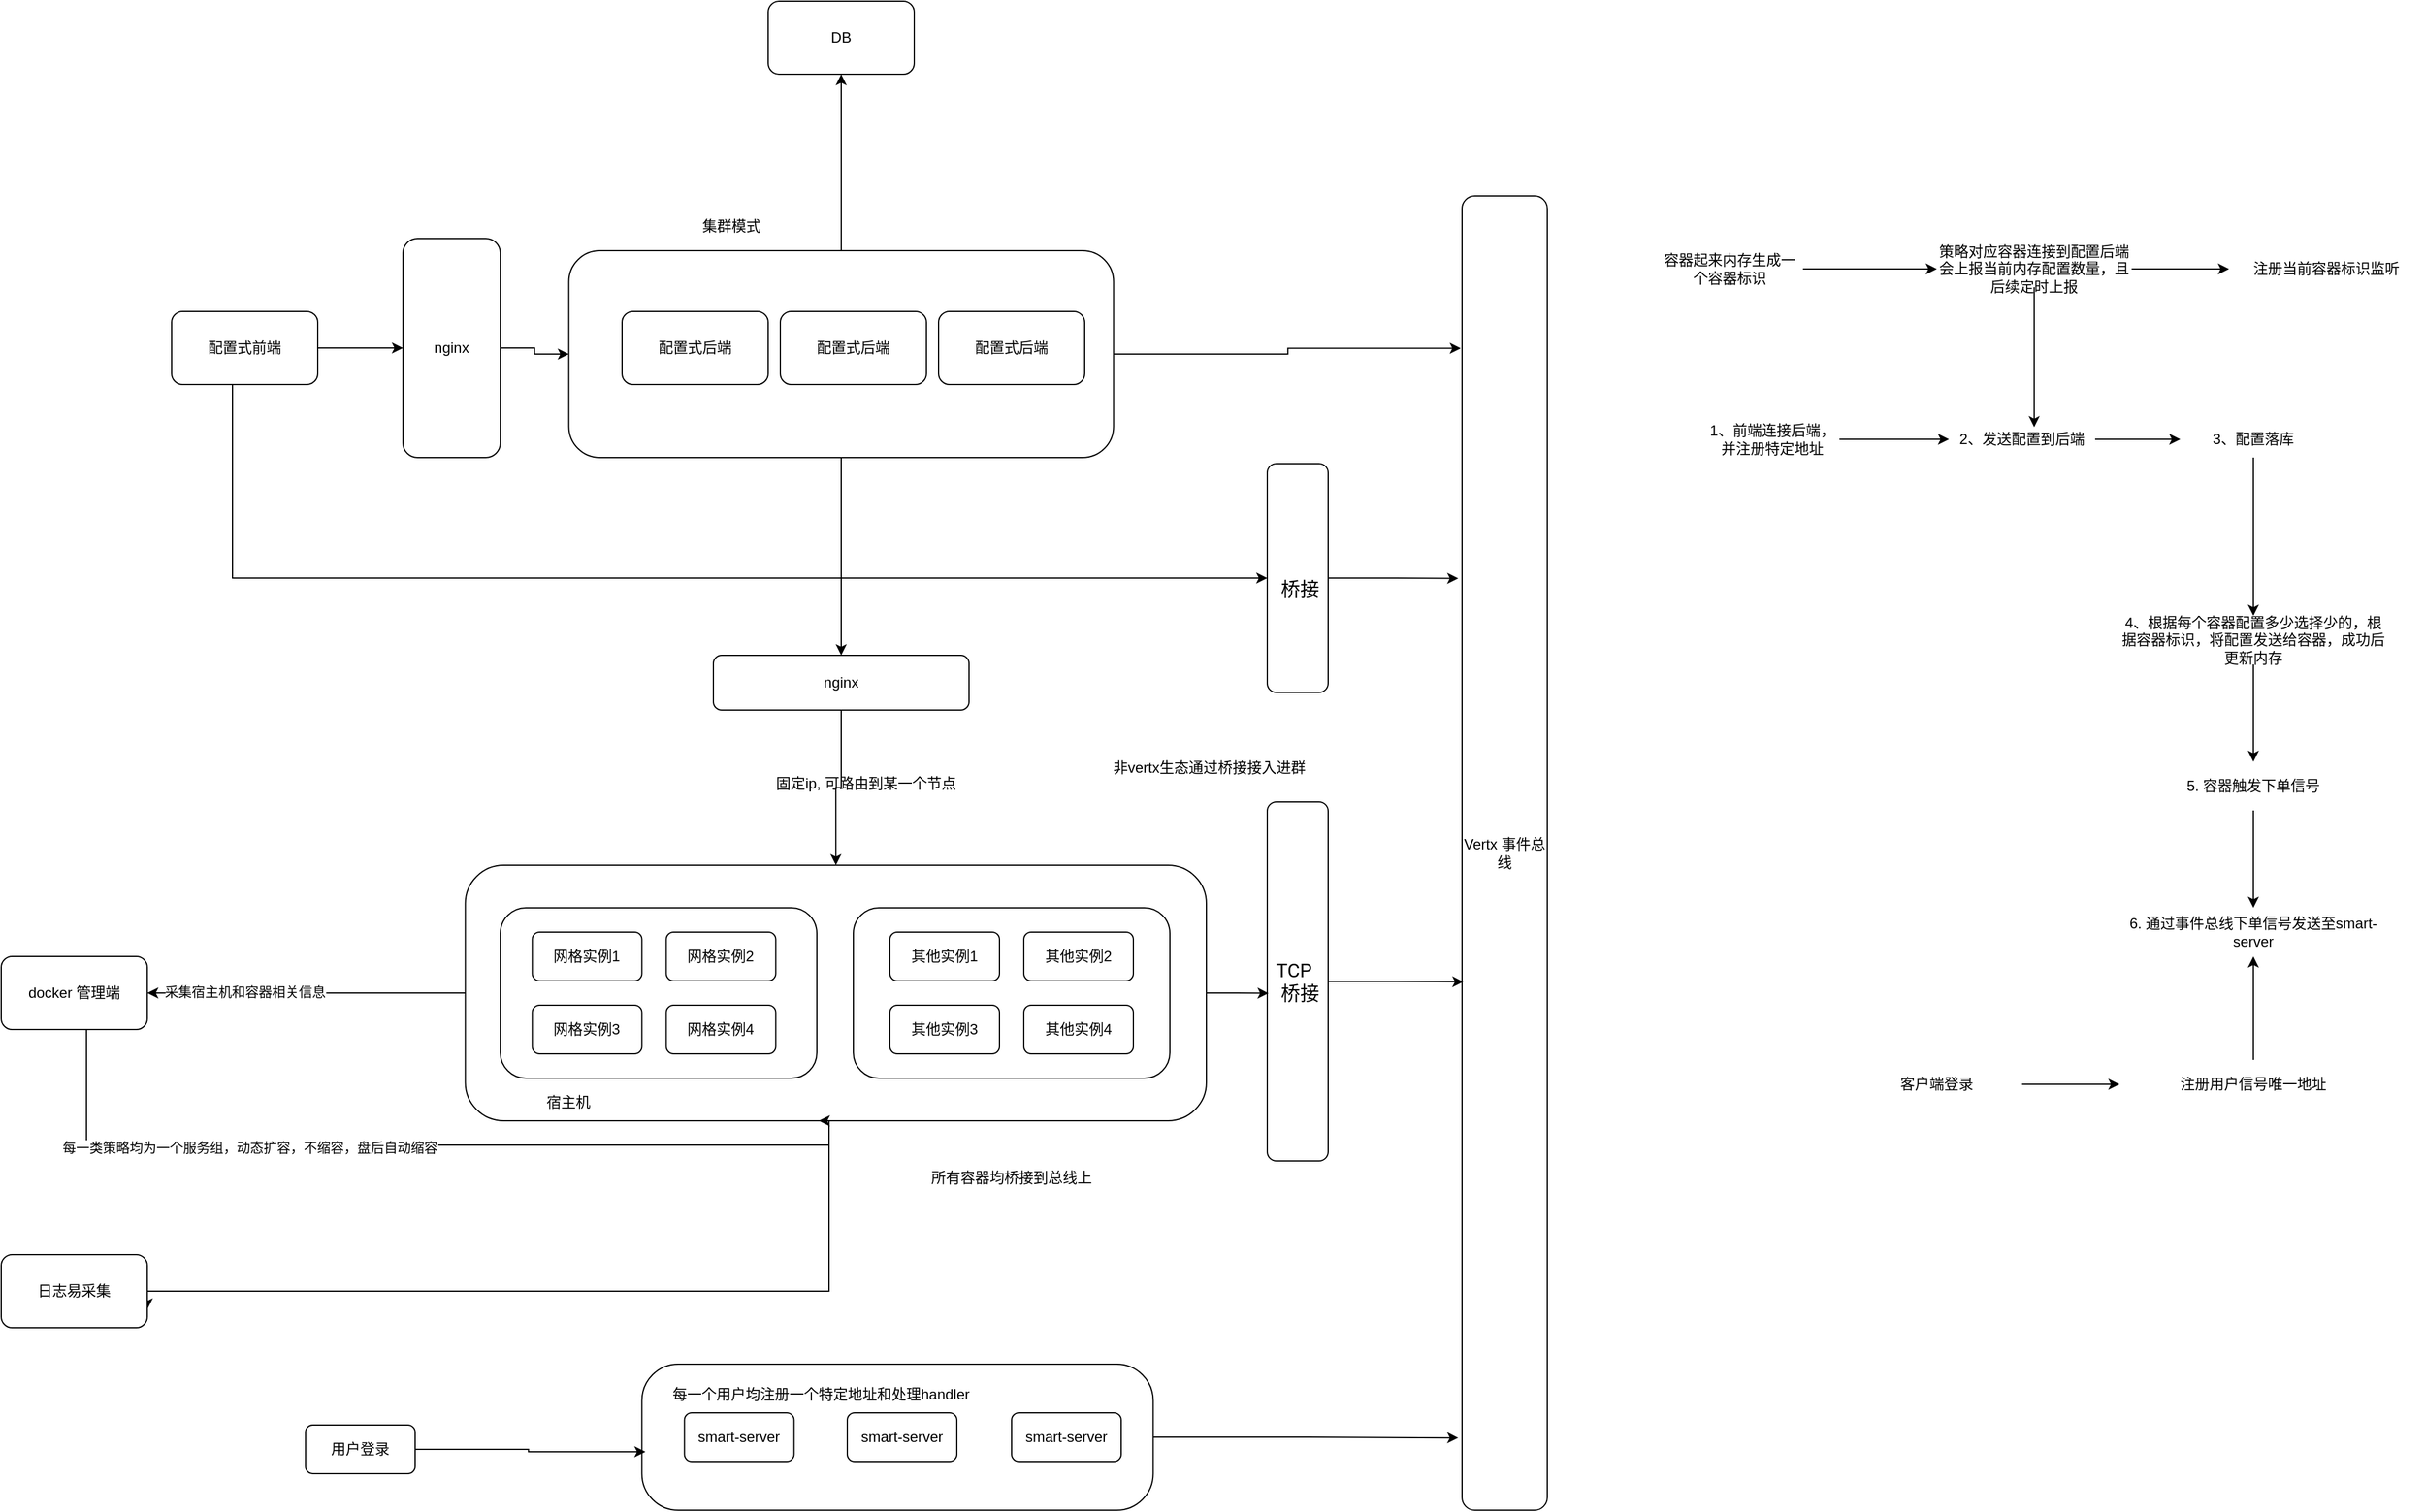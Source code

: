 <mxfile version="27.0.9">
  <diagram name="第 1 页" id="DatRSqzjEj-4WdcJNuNi">
    <mxGraphModel dx="2952" dy="1048" grid="1" gridSize="10" guides="1" tooltips="1" connect="1" arrows="1" fold="1" page="1" pageScale="1" pageWidth="1169" pageHeight="827" math="0" shadow="0">
      <root>
        <mxCell id="0" />
        <mxCell id="1" parent="0" />
        <mxCell id="C7FglE39jfFMQdv53OMV-79" value="" style="rounded=1;whiteSpace=wrap;html=1;arcSize=25;" vertex="1" parent="1">
          <mxGeometry x="416.25" y="1230" width="420" height="120" as="geometry" />
        </mxCell>
        <mxCell id="C7FglE39jfFMQdv53OMV-67" style="edgeStyle=orthogonalEdgeStyle;rounded=0;orthogonalLoop=1;jettySize=auto;html=1;entryX=1;entryY=0.5;entryDx=0;entryDy=0;" edge="1" parent="1" source="C7FglE39jfFMQdv53OMV-36" target="C7FglE39jfFMQdv53OMV-66">
          <mxGeometry relative="1" as="geometry" />
        </mxCell>
        <mxCell id="C7FglE39jfFMQdv53OMV-69" value="采集宿主机和容器相关信息" style="edgeLabel;html=1;align=center;verticalAlign=middle;resizable=0;points=[];" vertex="1" connectable="0" parent="C7FglE39jfFMQdv53OMV-67">
          <mxGeometry x="0.395" y="-1" relative="1" as="geometry">
            <mxPoint as="offset" />
          </mxGeometry>
        </mxCell>
        <mxCell id="C7FglE39jfFMQdv53OMV-103" style="edgeStyle=orthogonalEdgeStyle;rounded=0;orthogonalLoop=1;jettySize=auto;html=1;entryX=1;entryY=0.75;entryDx=0;entryDy=0;" edge="1" parent="1" source="C7FglE39jfFMQdv53OMV-36" target="C7FglE39jfFMQdv53OMV-101">
          <mxGeometry relative="1" as="geometry">
            <Array as="points">
              <mxPoint x="570" y="1170" />
              <mxPoint x="10" y="1170" />
            </Array>
          </mxGeometry>
        </mxCell>
        <mxCell id="C7FglE39jfFMQdv53OMV-36" value="" style="rounded=1;whiteSpace=wrap;html=1;" vertex="1" parent="1">
          <mxGeometry x="271.25" y="820" width="608.75" height="210" as="geometry" />
        </mxCell>
        <mxCell id="C7FglE39jfFMQdv53OMV-16" style="edgeStyle=orthogonalEdgeStyle;rounded=0;orthogonalLoop=1;jettySize=auto;html=1;" edge="1" parent="1" source="C7FglE39jfFMQdv53OMV-4" target="C7FglE39jfFMQdv53OMV-15">
          <mxGeometry relative="1" as="geometry" />
        </mxCell>
        <mxCell id="C7FglE39jfFMQdv53OMV-44" style="edgeStyle=orthogonalEdgeStyle;rounded=0;orthogonalLoop=1;jettySize=auto;html=1;exitX=0.5;exitY=1;exitDx=0;exitDy=0;" edge="1" parent="1" source="C7FglE39jfFMQdv53OMV-4" target="C7FglE39jfFMQdv53OMV-40">
          <mxGeometry relative="1" as="geometry" />
        </mxCell>
        <mxCell id="C7FglE39jfFMQdv53OMV-4" value="" style="rounded=1;whiteSpace=wrap;html=1;" vertex="1" parent="1">
          <mxGeometry x="356.25" y="315" width="447.5" height="170" as="geometry" />
        </mxCell>
        <mxCell id="C7FglE39jfFMQdv53OMV-11" style="edgeStyle=orthogonalEdgeStyle;rounded=0;orthogonalLoop=1;jettySize=auto;html=1;" edge="1" parent="1" source="C7FglE39jfFMQdv53OMV-1" target="C7FglE39jfFMQdv53OMV-10">
          <mxGeometry relative="1" as="geometry" />
        </mxCell>
        <mxCell id="C7FglE39jfFMQdv53OMV-98" style="edgeStyle=orthogonalEdgeStyle;rounded=0;orthogonalLoop=1;jettySize=auto;html=1;entryX=0;entryY=0.5;entryDx=0;entryDy=0;" edge="1" parent="1" source="C7FglE39jfFMQdv53OMV-1" target="C7FglE39jfFMQdv53OMV-97">
          <mxGeometry relative="1" as="geometry">
            <Array as="points">
              <mxPoint x="80" y="584" />
            </Array>
          </mxGeometry>
        </mxCell>
        <mxCell id="C7FglE39jfFMQdv53OMV-1" value="配置式前端" style="rounded=1;whiteSpace=wrap;html=1;" vertex="1" parent="1">
          <mxGeometry x="30" y="365" width="120" height="60" as="geometry" />
        </mxCell>
        <mxCell id="C7FglE39jfFMQdv53OMV-2" value="配置式后端" style="rounded=1;whiteSpace=wrap;html=1;" vertex="1" parent="1">
          <mxGeometry x="400" y="365" width="120" height="60" as="geometry" />
        </mxCell>
        <mxCell id="C7FglE39jfFMQdv53OMV-3" value="配置式后端" style="rounded=1;whiteSpace=wrap;html=1;" vertex="1" parent="1">
          <mxGeometry x="530" y="365" width="120" height="60" as="geometry" />
        </mxCell>
        <mxCell id="C7FglE39jfFMQdv53OMV-5" value="" style="rounded=1;whiteSpace=wrap;html=1;" vertex="1" parent="1">
          <mxGeometry x="300" y="855" width="260" height="140" as="geometry" />
        </mxCell>
        <mxCell id="C7FglE39jfFMQdv53OMV-6" value="网格实例1" style="rounded=1;whiteSpace=wrap;html=1;" vertex="1" parent="1">
          <mxGeometry x="326.25" y="875" width="90" height="40" as="geometry" />
        </mxCell>
        <mxCell id="C7FglE39jfFMQdv53OMV-7" value="网格实例2" style="rounded=1;whiteSpace=wrap;html=1;" vertex="1" parent="1">
          <mxGeometry x="436.25" y="875" width="90" height="40" as="geometry" />
        </mxCell>
        <mxCell id="C7FglE39jfFMQdv53OMV-8" value="网格实例3" style="rounded=1;whiteSpace=wrap;html=1;" vertex="1" parent="1">
          <mxGeometry x="326.25" y="935" width="90" height="40" as="geometry" />
        </mxCell>
        <mxCell id="C7FglE39jfFMQdv53OMV-9" value="网格实例4" style="rounded=1;whiteSpace=wrap;html=1;" vertex="1" parent="1">
          <mxGeometry x="436.25" y="935" width="90" height="40" as="geometry" />
        </mxCell>
        <mxCell id="C7FglE39jfFMQdv53OMV-12" style="edgeStyle=orthogonalEdgeStyle;rounded=0;orthogonalLoop=1;jettySize=auto;html=1;entryX=0;entryY=0.5;entryDx=0;entryDy=0;" edge="1" parent="1" source="C7FglE39jfFMQdv53OMV-10" target="C7FglE39jfFMQdv53OMV-4">
          <mxGeometry relative="1" as="geometry" />
        </mxCell>
        <mxCell id="C7FglE39jfFMQdv53OMV-10" value="nginx" style="rounded=1;whiteSpace=wrap;html=1;" vertex="1" parent="1">
          <mxGeometry x="220" y="305" width="80" height="180" as="geometry" />
        </mxCell>
        <mxCell id="C7FglE39jfFMQdv53OMV-13" value="集群模式" style="text;html=1;align=center;verticalAlign=middle;whiteSpace=wrap;rounded=0;" vertex="1" parent="1">
          <mxGeometry x="460" y="280" width="60" height="30" as="geometry" />
        </mxCell>
        <mxCell id="C7FglE39jfFMQdv53OMV-15" value="DB" style="rounded=1;whiteSpace=wrap;html=1;" vertex="1" parent="1">
          <mxGeometry x="520" y="110" width="120" height="60" as="geometry" />
        </mxCell>
        <mxCell id="C7FglE39jfFMQdv53OMV-17" value="Vertx 事件总线" style="rounded=1;whiteSpace=wrap;html=1;" vertex="1" parent="1">
          <mxGeometry x="1090" y="270" width="70" height="1080" as="geometry" />
        </mxCell>
        <mxCell id="C7FglE39jfFMQdv53OMV-18" value="配置式后端" style="rounded=1;whiteSpace=wrap;html=1;" vertex="1" parent="1">
          <mxGeometry x="660" y="365" width="120" height="60" as="geometry" />
        </mxCell>
        <mxCell id="C7FglE39jfFMQdv53OMV-20" value="" style="rounded=1;whiteSpace=wrap;html=1;" vertex="1" parent="1">
          <mxGeometry x="590" y="855" width="260" height="140" as="geometry" />
        </mxCell>
        <mxCell id="C7FglE39jfFMQdv53OMV-21" value="其他实例1" style="rounded=1;whiteSpace=wrap;html=1;" vertex="1" parent="1">
          <mxGeometry x="620" y="875" width="90" height="40" as="geometry" />
        </mxCell>
        <mxCell id="C7FglE39jfFMQdv53OMV-22" value="其他实例2" style="rounded=1;whiteSpace=wrap;html=1;" vertex="1" parent="1">
          <mxGeometry x="730" y="875" width="90" height="40" as="geometry" />
        </mxCell>
        <mxCell id="C7FglE39jfFMQdv53OMV-23" value="其他实例3" style="rounded=1;whiteSpace=wrap;html=1;" vertex="1" parent="1">
          <mxGeometry x="620" y="935" width="90" height="40" as="geometry" />
        </mxCell>
        <mxCell id="C7FglE39jfFMQdv53OMV-24" value="其他实例4" style="rounded=1;whiteSpace=wrap;html=1;" vertex="1" parent="1">
          <mxGeometry x="730" y="935" width="90" height="40" as="geometry" />
        </mxCell>
        <mxCell id="C7FglE39jfFMQdv53OMV-28" value="&lt;div style=&quot;--tw-border-spacing-x: 0; --tw-border-spacing-y: 0; --tw-translate-x: 0; --tw-translate-y: 0; --tw-rotate: 0; --tw-skew-x: 0; --tw-skew-y: 0; --tw-scale-x: 1; --tw-scale-y: 1; --tw-pan-x: ; --tw-pan-y: ; --tw-pinch-zoom: ; --tw-scroll-snap-strictness: proximity; --tw-gradient-from-position: ; --tw-gradient-via-position: ; --tw-gradient-to-position: ; --tw-ordinal: ; --tw-slashed-zero: ; --tw-numeric-figure: ; --tw-numeric-spacing: ; --tw-numeric-fraction: ; --tw-ring-inset: ; --tw-ring-offset-width: 0px; --tw-ring-offset-color: light-dark(#fff, #000000); --tw-ring-color: light-dark(rgba(59,130,246,.5), #4c89ec); --tw-ring-offset-shadow: 0 0 #0000; --tw-ring-shadow: 0 0 #0000; --tw-shadow: 0 0 #0000; --tw-shadow-colored: 0 0 #0000; --tw-blur: ; --tw-brightness: ; --tw-contrast: ; --tw-grayscale: ; --tw-hue-rotate: ; --tw-invert: ; --tw-saturate: ; --tw-sepia: ; --tw-drop-shadow: ; --tw-backdrop-blur: ; --tw-backdrop-brightness: ; --tw-backdrop-contrast: ; --tw-backdrop-grayscale: ; --tw-backdrop-hue-rotate: ; --tw-backdrop-invert: ; --tw-backdrop-opacity: ; --tw-backdrop-saturate: ; --tw-backdrop-sepia: ; --tw-contain-size: ; --tw-contain-layout: ; --tw-contain-paint: ; --tw-contain-style: ; box-sizing: border-box; border: 0px solid; text-decoration: inherit; display: inline-flex; flex-flow: wrap; align-items: center; gap: 0.5rem; font-family: __Roboto_5fd90a, __Roboto_Fallback_5fd90a, Roboto, ui-sans-serif, system-ui, -apple-system, BlinkMacSystemFont, &amp;quot;Segoe UI&amp;quot;, &amp;quot;Helvetica Neue&amp;quot;, Arial, &amp;quot;Noto Sans&amp;quot;, sans-serif, &amp;quot;Apple Color Emoji&amp;quot;, &amp;quot;Segoe UI Emoji&amp;quot;, &amp;quot;Segoe UI Symbol&amp;quot;, &amp;quot;Noto Color Emoji&amp;quot;; font-size: 15.75px; text-align: left; background-color: light-dark(rgb(255, 255, 255), rgb(18, 18, 18));&quot;&gt;TCP&lt;br&gt;&amp;nbsp;桥接&lt;/div&gt;" style="rounded=1;whiteSpace=wrap;html=1;" vertex="1" parent="1">
          <mxGeometry x="930" y="768" width="50" height="295" as="geometry" />
        </mxCell>
        <mxCell id="C7FglE39jfFMQdv53OMV-39" value="非vertx生态通过桥接接入进群" style="text;html=1;align=center;verticalAlign=middle;whiteSpace=wrap;rounded=0;" vertex="1" parent="1">
          <mxGeometry x="795" y="720" width="175" height="40" as="geometry" />
        </mxCell>
        <mxCell id="C7FglE39jfFMQdv53OMV-46" style="edgeStyle=orthogonalEdgeStyle;rounded=0;orthogonalLoop=1;jettySize=auto;html=1;exitX=0.5;exitY=1;exitDx=0;exitDy=0;entryX=0.5;entryY=0;entryDx=0;entryDy=0;" edge="1" parent="1" source="C7FglE39jfFMQdv53OMV-40" target="C7FglE39jfFMQdv53OMV-36">
          <mxGeometry relative="1" as="geometry" />
        </mxCell>
        <mxCell id="C7FglE39jfFMQdv53OMV-40" value="nginx" style="rounded=1;whiteSpace=wrap;html=1;" vertex="1" parent="1">
          <mxGeometry x="475" y="647.5" width="210" height="45" as="geometry" />
        </mxCell>
        <mxCell id="C7FglE39jfFMQdv53OMV-43" value="固定ip, 可路由到某一个节点" style="text;html=1;align=center;verticalAlign=middle;resizable=0;points=[];autosize=1;strokeColor=none;fillColor=none;" vertex="1" parent="1">
          <mxGeometry x="515" y="738" width="170" height="30" as="geometry" />
        </mxCell>
        <mxCell id="C7FglE39jfFMQdv53OMV-54" style="edgeStyle=orthogonalEdgeStyle;rounded=0;orthogonalLoop=1;jettySize=auto;html=1;entryX=0;entryY=0.5;entryDx=0;entryDy=0;" edge="1" parent="1" source="C7FglE39jfFMQdv53OMV-52" target="C7FglE39jfFMQdv53OMV-53">
          <mxGeometry relative="1" as="geometry" />
        </mxCell>
        <mxCell id="C7FglE39jfFMQdv53OMV-52" value="1、前端连接后端，并注册特定地址" style="text;html=1;align=center;verticalAlign=middle;whiteSpace=wrap;rounded=0;" vertex="1" parent="1">
          <mxGeometry x="1290" y="455" width="110" height="30" as="geometry" />
        </mxCell>
        <mxCell id="C7FglE39jfFMQdv53OMV-56" style="edgeStyle=orthogonalEdgeStyle;rounded=0;orthogonalLoop=1;jettySize=auto;html=1;" edge="1" parent="1" source="C7FglE39jfFMQdv53OMV-53" target="C7FglE39jfFMQdv53OMV-55">
          <mxGeometry relative="1" as="geometry" />
        </mxCell>
        <mxCell id="C7FglE39jfFMQdv53OMV-53" value="2、发送配置到后端" style="text;html=1;align=center;verticalAlign=middle;whiteSpace=wrap;rounded=0;" vertex="1" parent="1">
          <mxGeometry x="1490" y="455" width="120" height="30" as="geometry" />
        </mxCell>
        <mxCell id="C7FglE39jfFMQdv53OMV-62" style="edgeStyle=orthogonalEdgeStyle;rounded=0;orthogonalLoop=1;jettySize=auto;html=1;" edge="1" parent="1" source="C7FglE39jfFMQdv53OMV-55" target="C7FglE39jfFMQdv53OMV-59">
          <mxGeometry relative="1" as="geometry" />
        </mxCell>
        <mxCell id="C7FglE39jfFMQdv53OMV-55" value="3、配置落库" style="text;html=1;align=center;verticalAlign=middle;whiteSpace=wrap;rounded=0;" vertex="1" parent="1">
          <mxGeometry x="1680" y="455" width="120" height="30" as="geometry" />
        </mxCell>
        <mxCell id="C7FglE39jfFMQdv53OMV-64" value="" style="edgeStyle=orthogonalEdgeStyle;rounded=0;orthogonalLoop=1;jettySize=auto;html=1;" edge="1" parent="1" source="C7FglE39jfFMQdv53OMV-57" target="C7FglE39jfFMQdv53OMV-63">
          <mxGeometry relative="1" as="geometry" />
        </mxCell>
        <mxCell id="C7FglE39jfFMQdv53OMV-57" value="策略对应容器连接到配置后端会上报当前内存配置数量，且后续定时上报" style="text;html=1;align=center;verticalAlign=middle;whiteSpace=wrap;rounded=0;" vertex="1" parent="1">
          <mxGeometry x="1480" y="315" width="160" height="30" as="geometry" />
        </mxCell>
        <mxCell id="C7FglE39jfFMQdv53OMV-58" style="edgeStyle=orthogonalEdgeStyle;rounded=0;orthogonalLoop=1;jettySize=auto;html=1;entryX=0.583;entryY=0.167;entryDx=0;entryDy=0;entryPerimeter=0;" edge="1" parent="1" source="C7FglE39jfFMQdv53OMV-57" target="C7FglE39jfFMQdv53OMV-53">
          <mxGeometry relative="1" as="geometry" />
        </mxCell>
        <mxCell id="C7FglE39jfFMQdv53OMV-74" value="" style="edgeStyle=orthogonalEdgeStyle;rounded=0;orthogonalLoop=1;jettySize=auto;html=1;" edge="1" parent="1" source="C7FglE39jfFMQdv53OMV-59" target="C7FglE39jfFMQdv53OMV-73">
          <mxGeometry relative="1" as="geometry" />
        </mxCell>
        <mxCell id="C7FglE39jfFMQdv53OMV-59" value="4、根据每个容器配置多少选择少的，根据容器标识，将配置发送给容器，成功后更新内存" style="text;html=1;align=center;verticalAlign=middle;whiteSpace=wrap;rounded=0;" vertex="1" parent="1">
          <mxGeometry x="1630" y="615" width="220" height="40" as="geometry" />
        </mxCell>
        <mxCell id="C7FglE39jfFMQdv53OMV-61" style="edgeStyle=orthogonalEdgeStyle;rounded=0;orthogonalLoop=1;jettySize=auto;html=1;" edge="1" parent="1" source="C7FglE39jfFMQdv53OMV-60" target="C7FglE39jfFMQdv53OMV-57">
          <mxGeometry relative="1" as="geometry" />
        </mxCell>
        <mxCell id="C7FglE39jfFMQdv53OMV-60" value="容器起来内存生成一个容器标识" style="text;html=1;align=center;verticalAlign=middle;whiteSpace=wrap;rounded=0;" vertex="1" parent="1">
          <mxGeometry x="1250" y="315" width="120" height="30" as="geometry" />
        </mxCell>
        <mxCell id="C7FglE39jfFMQdv53OMV-63" value="注册当前容器标识监听" style="text;html=1;align=center;verticalAlign=middle;whiteSpace=wrap;rounded=0;" vertex="1" parent="1">
          <mxGeometry x="1720" y="315" width="160" height="30" as="geometry" />
        </mxCell>
        <mxCell id="C7FglE39jfFMQdv53OMV-65" value="宿主机" style="text;html=1;align=center;verticalAlign=middle;whiteSpace=wrap;rounded=0;" vertex="1" parent="1">
          <mxGeometry x="326" y="1000" width="60" height="30" as="geometry" />
        </mxCell>
        <mxCell id="C7FglE39jfFMQdv53OMV-66" value="docker 管理端" style="rounded=1;whiteSpace=wrap;html=1;" vertex="1" parent="1">
          <mxGeometry x="-110" y="895" width="120" height="60" as="geometry" />
        </mxCell>
        <mxCell id="C7FglE39jfFMQdv53OMV-70" style="edgeStyle=orthogonalEdgeStyle;rounded=0;orthogonalLoop=1;jettySize=auto;html=1;entryX=0.477;entryY=1;entryDx=0;entryDy=0;entryPerimeter=0;" edge="1" parent="1" source="C7FglE39jfFMQdv53OMV-66" target="C7FglE39jfFMQdv53OMV-36">
          <mxGeometry relative="1" as="geometry">
            <Array as="points">
              <mxPoint x="-40" y="1050" />
              <mxPoint x="570" y="1050" />
              <mxPoint x="570" y="1030" />
            </Array>
          </mxGeometry>
        </mxCell>
        <mxCell id="C7FglE39jfFMQdv53OMV-71" value="每一类策略均为一个服务组，动态扩容，不缩容，盘后自动缩容" style="edgeLabel;html=1;align=center;verticalAlign=middle;resizable=0;points=[];" vertex="1" connectable="0" parent="C7FglE39jfFMQdv53OMV-70">
          <mxGeometry x="-0.375" y="-2" relative="1" as="geometry">
            <mxPoint as="offset" />
          </mxGeometry>
        </mxCell>
        <mxCell id="C7FglE39jfFMQdv53OMV-90" value="" style="edgeStyle=orthogonalEdgeStyle;rounded=0;orthogonalLoop=1;jettySize=auto;html=1;" edge="1" parent="1" source="C7FglE39jfFMQdv53OMV-73" target="C7FglE39jfFMQdv53OMV-89">
          <mxGeometry relative="1" as="geometry" />
        </mxCell>
        <mxCell id="C7FglE39jfFMQdv53OMV-73" value="5. 容器触发下单信号" style="text;html=1;align=center;verticalAlign=middle;whiteSpace=wrap;rounded=0;" vertex="1" parent="1">
          <mxGeometry x="1630" y="735" width="220" height="40" as="geometry" />
        </mxCell>
        <mxCell id="C7FglE39jfFMQdv53OMV-75" value="smart-server" style="rounded=1;whiteSpace=wrap;html=1;" vertex="1" parent="1">
          <mxGeometry x="451.25" y="1270" width="90" height="40" as="geometry" />
        </mxCell>
        <mxCell id="C7FglE39jfFMQdv53OMV-77" value="smart-server" style="rounded=1;whiteSpace=wrap;html=1;" vertex="1" parent="1">
          <mxGeometry x="585" y="1270" width="90" height="40" as="geometry" />
        </mxCell>
        <mxCell id="C7FglE39jfFMQdv53OMV-78" value="smart-server" style="rounded=1;whiteSpace=wrap;html=1;" vertex="1" parent="1">
          <mxGeometry x="720" y="1270" width="90" height="40" as="geometry" />
        </mxCell>
        <mxCell id="C7FglE39jfFMQdv53OMV-80" value="用户登录" style="rounded=1;whiteSpace=wrap;html=1;" vertex="1" parent="1">
          <mxGeometry x="140" y="1280" width="90" height="40" as="geometry" />
        </mxCell>
        <mxCell id="C7FglE39jfFMQdv53OMV-81" style="edgeStyle=orthogonalEdgeStyle;rounded=0;orthogonalLoop=1;jettySize=auto;html=1;entryX=0.007;entryY=0.6;entryDx=0;entryDy=0;entryPerimeter=0;" edge="1" parent="1" source="C7FglE39jfFMQdv53OMV-80" target="C7FglE39jfFMQdv53OMV-79">
          <mxGeometry relative="1" as="geometry" />
        </mxCell>
        <mxCell id="C7FglE39jfFMQdv53OMV-83" value="每一个用户均注册一个特定地址和处理handler" style="text;html=1;align=center;verticalAlign=middle;whiteSpace=wrap;rounded=0;" vertex="1" parent="1">
          <mxGeometry x="426.25" y="1250" width="275" height="10" as="geometry" />
        </mxCell>
        <mxCell id="C7FglE39jfFMQdv53OMV-85" style="edgeStyle=orthogonalEdgeStyle;rounded=0;orthogonalLoop=1;jettySize=auto;html=1;entryX=0.021;entryY=0.533;entryDx=0;entryDy=0;entryPerimeter=0;" edge="1" parent="1" source="C7FglE39jfFMQdv53OMV-36" target="C7FglE39jfFMQdv53OMV-28">
          <mxGeometry relative="1" as="geometry" />
        </mxCell>
        <mxCell id="C7FglE39jfFMQdv53OMV-86" style="edgeStyle=orthogonalEdgeStyle;rounded=0;orthogonalLoop=1;jettySize=auto;html=1;entryX=0.015;entryY=0.598;entryDx=0;entryDy=0;entryPerimeter=0;" edge="1" parent="1" source="C7FglE39jfFMQdv53OMV-28" target="C7FglE39jfFMQdv53OMV-17">
          <mxGeometry relative="1" as="geometry" />
        </mxCell>
        <mxCell id="C7FglE39jfFMQdv53OMV-87" style="edgeStyle=orthogonalEdgeStyle;rounded=0;orthogonalLoop=1;jettySize=auto;html=1;entryX=-0.045;entryY=0.945;entryDx=0;entryDy=0;entryPerimeter=0;" edge="1" parent="1" source="C7FglE39jfFMQdv53OMV-79" target="C7FglE39jfFMQdv53OMV-17">
          <mxGeometry relative="1" as="geometry" />
        </mxCell>
        <mxCell id="C7FglE39jfFMQdv53OMV-88" style="edgeStyle=orthogonalEdgeStyle;rounded=0;orthogonalLoop=1;jettySize=auto;html=1;entryX=-0.015;entryY=0.116;entryDx=0;entryDy=0;entryPerimeter=0;" edge="1" parent="1" source="C7FglE39jfFMQdv53OMV-4" target="C7FglE39jfFMQdv53OMV-17">
          <mxGeometry relative="1" as="geometry" />
        </mxCell>
        <mxCell id="C7FglE39jfFMQdv53OMV-89" value="6. 通过事件总线下单信号发送至smart-server" style="text;html=1;align=center;verticalAlign=middle;whiteSpace=wrap;rounded=0;" vertex="1" parent="1">
          <mxGeometry x="1630" y="855" width="220" height="40" as="geometry" />
        </mxCell>
        <mxCell id="C7FglE39jfFMQdv53OMV-92" style="edgeStyle=orthogonalEdgeStyle;rounded=0;orthogonalLoop=1;jettySize=auto;html=1;" edge="1" parent="1" source="C7FglE39jfFMQdv53OMV-91" target="C7FglE39jfFMQdv53OMV-89">
          <mxGeometry relative="1" as="geometry" />
        </mxCell>
        <mxCell id="C7FglE39jfFMQdv53OMV-91" value="注册用户信号唯一地址" style="text;html=1;align=center;verticalAlign=middle;whiteSpace=wrap;rounded=0;" vertex="1" parent="1">
          <mxGeometry x="1630" y="980" width="220" height="40" as="geometry" />
        </mxCell>
        <mxCell id="C7FglE39jfFMQdv53OMV-94" style="edgeStyle=orthogonalEdgeStyle;rounded=0;orthogonalLoop=1;jettySize=auto;html=1;entryX=0;entryY=0.5;entryDx=0;entryDy=0;" edge="1" parent="1" source="C7FglE39jfFMQdv53OMV-93" target="C7FglE39jfFMQdv53OMV-91">
          <mxGeometry relative="1" as="geometry" />
        </mxCell>
        <mxCell id="C7FglE39jfFMQdv53OMV-93" value="客户端登录" style="text;html=1;align=center;verticalAlign=middle;whiteSpace=wrap;rounded=0;" vertex="1" parent="1">
          <mxGeometry x="1410" y="982.5" width="140" height="35" as="geometry" />
        </mxCell>
        <mxCell id="C7FglE39jfFMQdv53OMV-97" value="&lt;div style=&quot;--tw-border-spacing-x: 0; --tw-border-spacing-y: 0; --tw-translate-x: 0; --tw-translate-y: 0; --tw-rotate: 0; --tw-skew-x: 0; --tw-skew-y: 0; --tw-scale-x: 1; --tw-scale-y: 1; --tw-pan-x: ; --tw-pan-y: ; --tw-pinch-zoom: ; --tw-scroll-snap-strictness: proximity; --tw-gradient-from-position: ; --tw-gradient-via-position: ; --tw-gradient-to-position: ; --tw-ordinal: ; --tw-slashed-zero: ; --tw-numeric-figure: ; --tw-numeric-spacing: ; --tw-numeric-fraction: ; --tw-ring-inset: ; --tw-ring-offset-width: 0px; --tw-ring-offset-color: light-dark(#fff, #000000); --tw-ring-color: light-dark(rgba(59,130,246,.5), #4c89ec); --tw-ring-offset-shadow: 0 0 #0000; --tw-ring-shadow: 0 0 #0000; --tw-shadow: 0 0 #0000; --tw-shadow-colored: 0 0 #0000; --tw-blur: ; --tw-brightness: ; --tw-contrast: ; --tw-grayscale: ; --tw-hue-rotate: ; --tw-invert: ; --tw-saturate: ; --tw-sepia: ; --tw-drop-shadow: ; --tw-backdrop-blur: ; --tw-backdrop-brightness: ; --tw-backdrop-contrast: ; --tw-backdrop-grayscale: ; --tw-backdrop-hue-rotate: ; --tw-backdrop-invert: ; --tw-backdrop-opacity: ; --tw-backdrop-saturate: ; --tw-backdrop-sepia: ; --tw-contain-size: ; --tw-contain-layout: ; --tw-contain-paint: ; --tw-contain-style: ; box-sizing: border-box; border: 0px solid; text-decoration: inherit; display: inline-flex; flex-flow: wrap; align-items: center; gap: 0.5rem; font-family: __Roboto_5fd90a, __Roboto_Fallback_5fd90a, Roboto, ui-sans-serif, system-ui, -apple-system, BlinkMacSystemFont, &amp;quot;Segoe UI&amp;quot;, &amp;quot;Helvetica Neue&amp;quot;, Arial, &amp;quot;Noto Sans&amp;quot;, sans-serif, &amp;quot;Apple Color Emoji&amp;quot;, &amp;quot;Segoe UI Emoji&amp;quot;, &amp;quot;Segoe UI Symbol&amp;quot;, &amp;quot;Noto Color Emoji&amp;quot;; font-size: 15.75px; text-align: left; background-color: light-dark(rgb(255, 255, 255), rgb(18, 18, 18));&quot;&gt;&lt;br&gt;&amp;nbsp;桥接&lt;/div&gt;" style="rounded=1;whiteSpace=wrap;html=1;" vertex="1" parent="1">
          <mxGeometry x="930" y="490" width="50" height="188" as="geometry" />
        </mxCell>
        <mxCell id="C7FglE39jfFMQdv53OMV-99" style="edgeStyle=orthogonalEdgeStyle;rounded=0;orthogonalLoop=1;jettySize=auto;html=1;entryX=-0.045;entryY=0.291;entryDx=0;entryDy=0;entryPerimeter=0;" edge="1" parent="1" source="C7FglE39jfFMQdv53OMV-97" target="C7FglE39jfFMQdv53OMV-17">
          <mxGeometry relative="1" as="geometry" />
        </mxCell>
        <mxCell id="C7FglE39jfFMQdv53OMV-100" value="所有容器均桥接到总线上" style="text;html=1;align=center;verticalAlign=middle;whiteSpace=wrap;rounded=0;" vertex="1" parent="1">
          <mxGeometry x="620" y="1063" width="200" height="27" as="geometry" />
        </mxCell>
        <mxCell id="C7FglE39jfFMQdv53OMV-101" value="日志易采集" style="rounded=1;whiteSpace=wrap;html=1;" vertex="1" parent="1">
          <mxGeometry x="-110" y="1140" width="120" height="60" as="geometry" />
        </mxCell>
      </root>
    </mxGraphModel>
  </diagram>
</mxfile>
